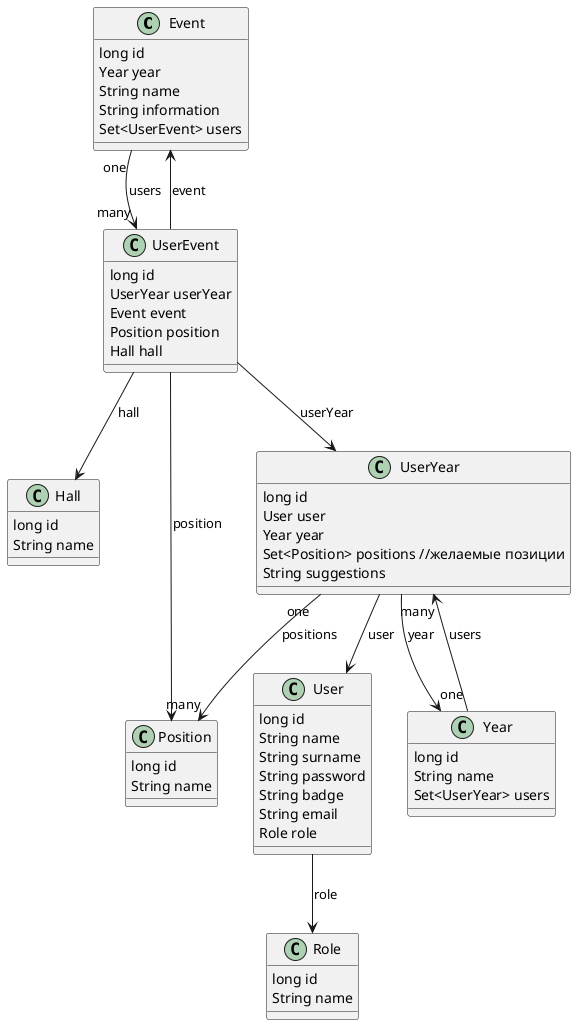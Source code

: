
@startuml

class Event {
    long id
    Year year
    String name
    String information
    Set<UserEvent> users
}

class Hall {
    long id
    String name
}

class Position {
    long id
    String name
}

class Role {
    long id
    String name
}

class User {
    long id
    String name
    String surname
    String password
    String badge
    String email
    Role role
}

class UserEvent {
    long id
    UserYear userYear
    Event event
    Position position
    Hall hall
}

class UserYear {
    long id
    User user
    Year year
    Set<Position> positions //желаемые позиции
    String suggestions
}

class Year {
    long id
    String name
    Set<UserYear> users
}

User --> Role : role
UserYear "one" --> "many" Position : positions
UserYear --> User : user
Year "one" --> "many" UserYear : users

UserYear --> Year : year

UserEvent --> UserYear : userYear
UserEvent --> Hall : hall
UserEvent --> Position : position
UserEvent --> Event : event

Event "one" --> "many" UserEvent : users

@enduml